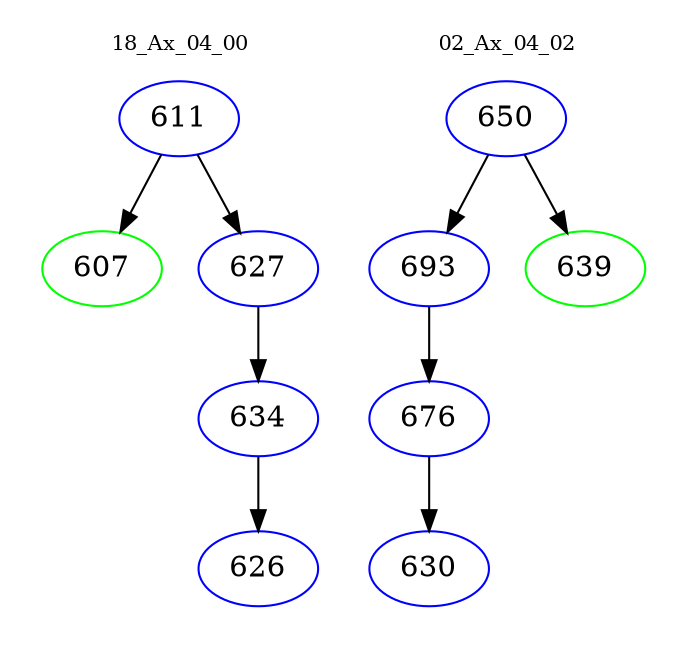 digraph{
subgraph cluster_0 {
color = white
label = "18_Ax_04_00";
fontsize=10;
T0_611 [label="611", color="blue"]
T0_611 -> T0_607 [color="black"]
T0_607 [label="607", color="green"]
T0_611 -> T0_627 [color="black"]
T0_627 [label="627", color="blue"]
T0_627 -> T0_634 [color="black"]
T0_634 [label="634", color="blue"]
T0_634 -> T0_626 [color="black"]
T0_626 [label="626", color="blue"]
}
subgraph cluster_1 {
color = white
label = "02_Ax_04_02";
fontsize=10;
T1_650 [label="650", color="blue"]
T1_650 -> T1_693 [color="black"]
T1_693 [label="693", color="blue"]
T1_693 -> T1_676 [color="black"]
T1_676 [label="676", color="blue"]
T1_676 -> T1_630 [color="black"]
T1_630 [label="630", color="blue"]
T1_650 -> T1_639 [color="black"]
T1_639 [label="639", color="green"]
}
}
